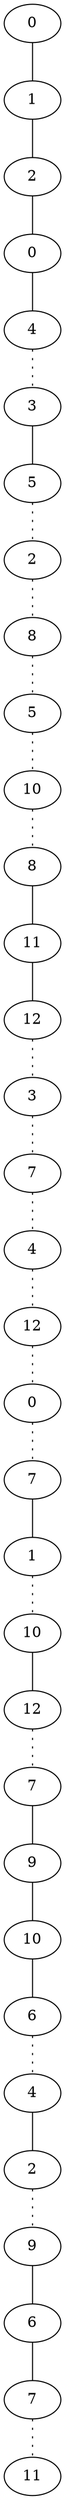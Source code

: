 graph {
a0 -- a1;
a1 -- a2;
a2 -- a3;
a3 -- a4;
a4 -- a5 [style=dotted];
a5 -- a6;
a6 -- a7 [style=dotted];
a7 -- a8 [style=dotted];
a8 -- a9 [style=dotted];
a9 -- a10 [style=dotted];
a10 -- a11 [style=dotted];
a11 -- a12;
a12 -- a13;
a13 -- a14 [style=dotted];
a14 -- a15 [style=dotted];
a15 -- a16 [style=dotted];
a16 -- a17 [style=dotted];
a17 -- a18 [style=dotted];
a18 -- a19 [style=dotted];
a19 -- a20;
a20 -- a21 [style=dotted];
a21 -- a22;
a22 -- a23 [style=dotted];
a23 -- a24;
a24 -- a25;
a25 -- a26;
a26 -- a27 [style=dotted];
a27 -- a28;
a28 -- a29 [style=dotted];
a29 -- a30;
a30 -- a31;
a31 -- a32 [style=dotted];
a0[label=0];
a1[label=1];
a2[label=2];
a3[label=0];
a4[label=4];
a5[label=3];
a6[label=5];
a7[label=2];
a8[label=8];
a9[label=5];
a10[label=10];
a11[label=8];
a12[label=11];
a13[label=12];
a14[label=3];
a15[label=7];
a16[label=4];
a17[label=12];
a18[label=0];
a19[label=7];
a20[label=1];
a21[label=10];
a22[label=12];
a23[label=7];
a24[label=9];
a25[label=10];
a26[label=6];
a27[label=4];
a28[label=2];
a29[label=9];
a30[label=6];
a31[label=7];
a32[label=11];
}
